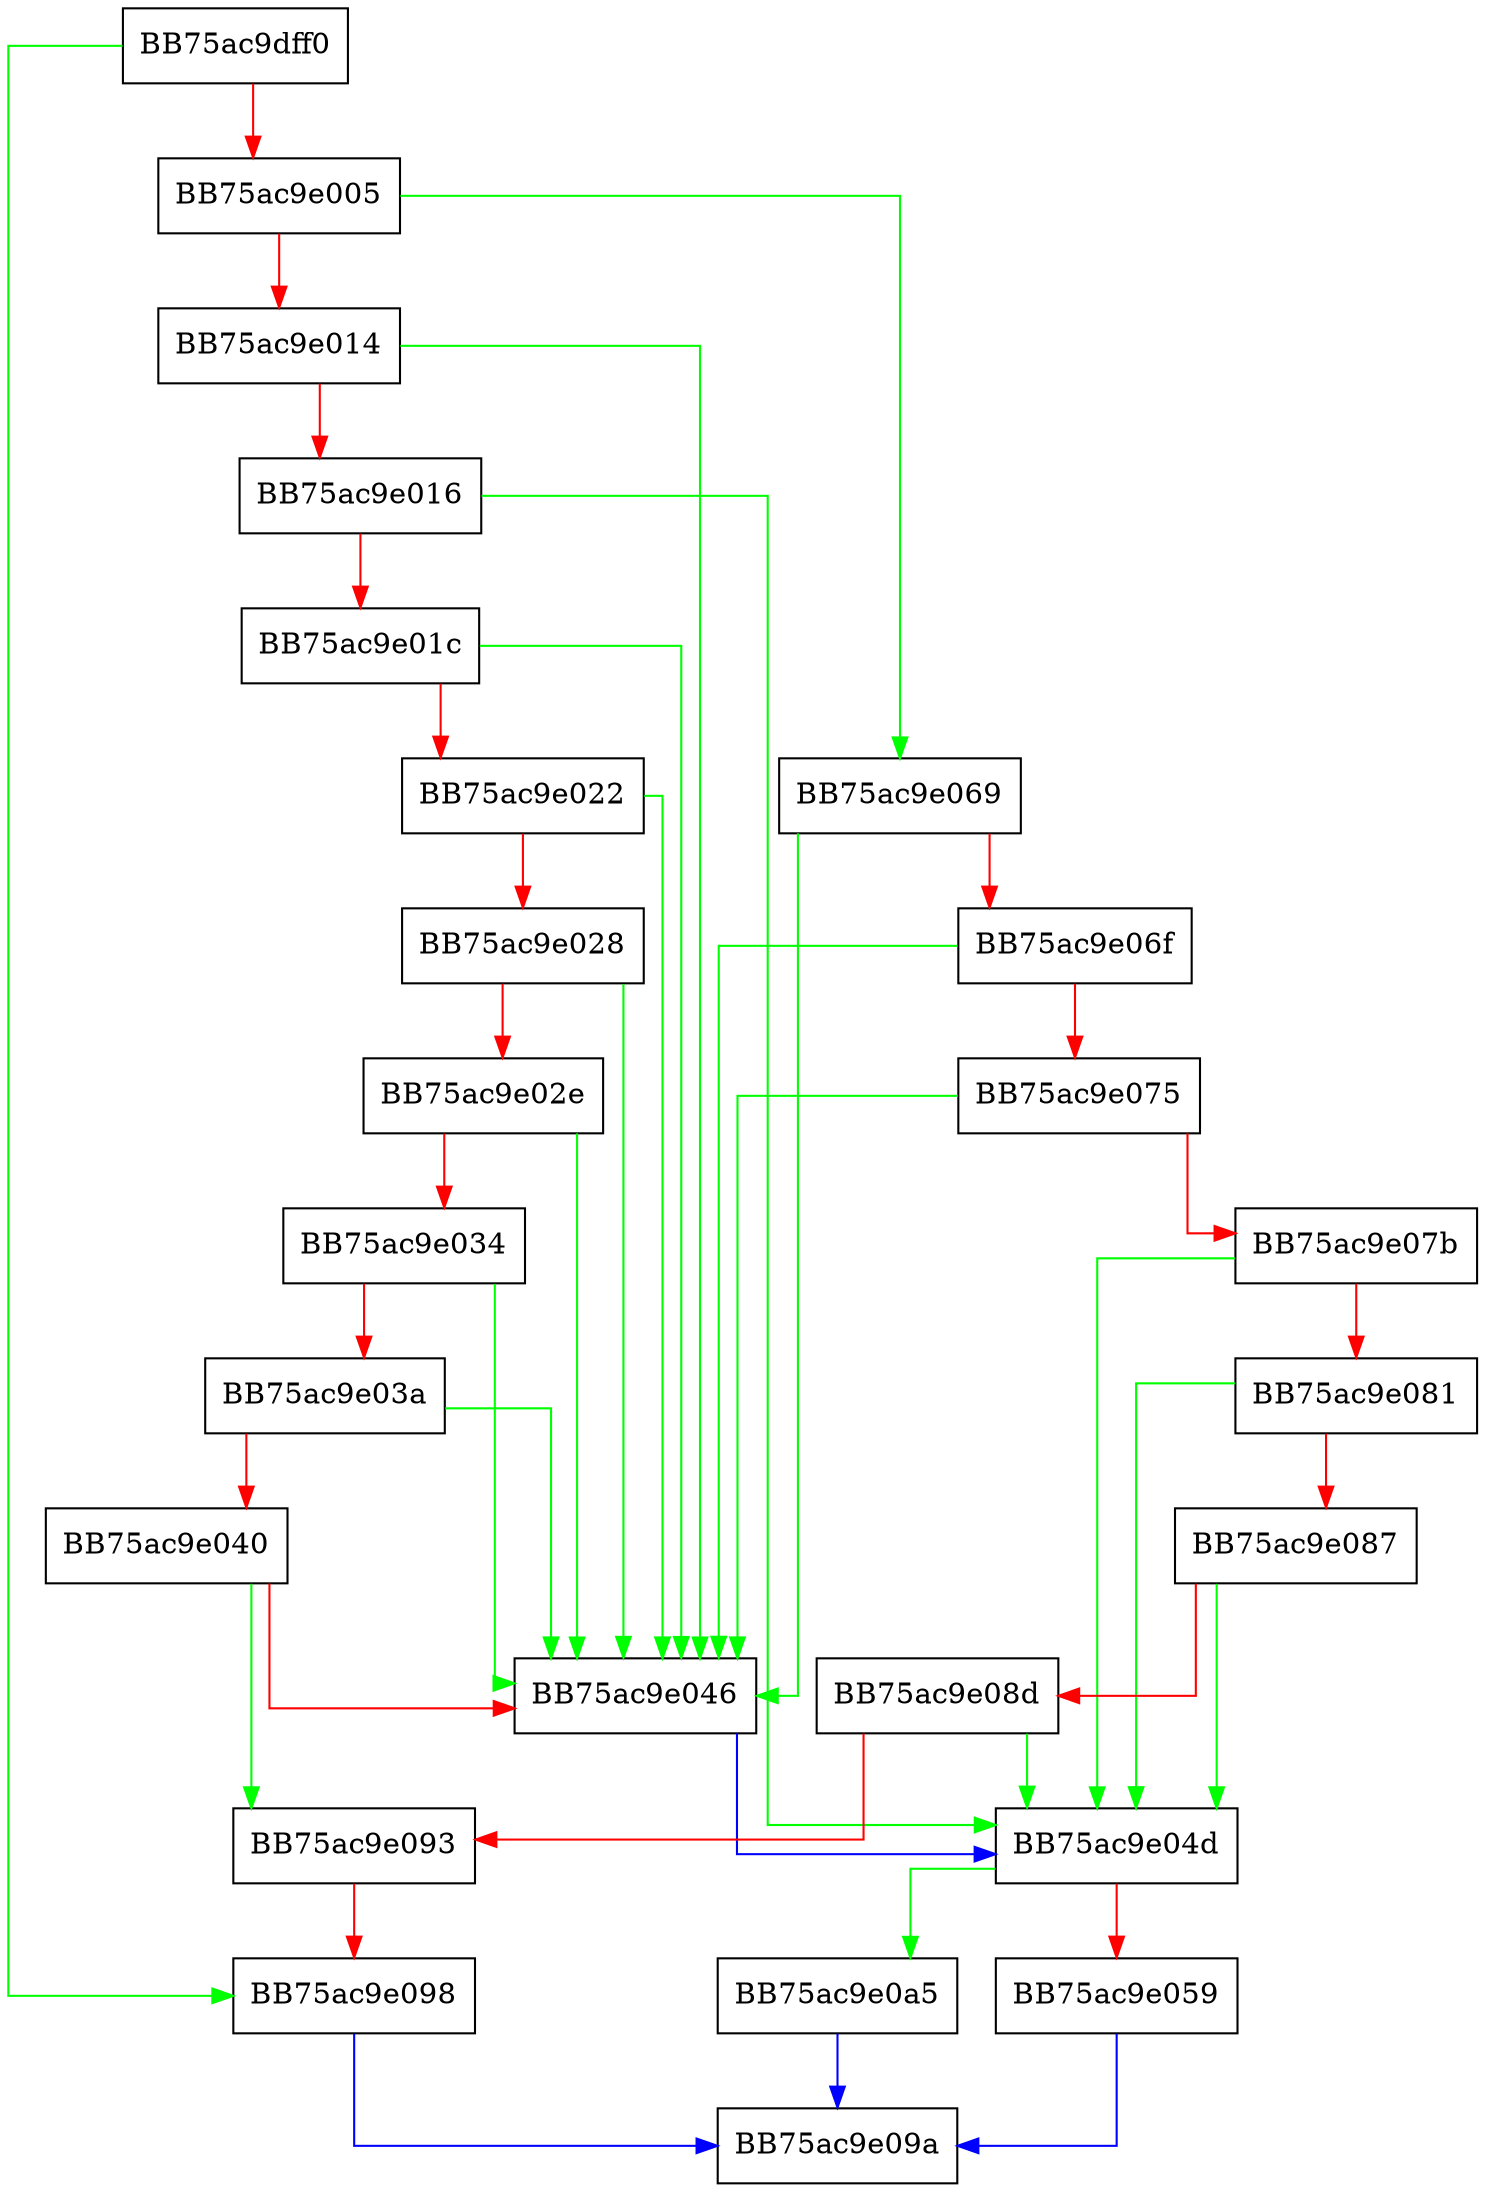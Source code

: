 digraph GetResourceCategory {
  node [shape="box"];
  graph [splines=ortho];
  BB75ac9dff0 -> BB75ac9e098 [color="green"];
  BB75ac9dff0 -> BB75ac9e005 [color="red"];
  BB75ac9e005 -> BB75ac9e069 [color="green"];
  BB75ac9e005 -> BB75ac9e014 [color="red"];
  BB75ac9e014 -> BB75ac9e046 [color="green"];
  BB75ac9e014 -> BB75ac9e016 [color="red"];
  BB75ac9e016 -> BB75ac9e04d [color="green"];
  BB75ac9e016 -> BB75ac9e01c [color="red"];
  BB75ac9e01c -> BB75ac9e046 [color="green"];
  BB75ac9e01c -> BB75ac9e022 [color="red"];
  BB75ac9e022 -> BB75ac9e046 [color="green"];
  BB75ac9e022 -> BB75ac9e028 [color="red"];
  BB75ac9e028 -> BB75ac9e046 [color="green"];
  BB75ac9e028 -> BB75ac9e02e [color="red"];
  BB75ac9e02e -> BB75ac9e046 [color="green"];
  BB75ac9e02e -> BB75ac9e034 [color="red"];
  BB75ac9e034 -> BB75ac9e046 [color="green"];
  BB75ac9e034 -> BB75ac9e03a [color="red"];
  BB75ac9e03a -> BB75ac9e046 [color="green"];
  BB75ac9e03a -> BB75ac9e040 [color="red"];
  BB75ac9e040 -> BB75ac9e093 [color="green"];
  BB75ac9e040 -> BB75ac9e046 [color="red"];
  BB75ac9e046 -> BB75ac9e04d [color="blue"];
  BB75ac9e04d -> BB75ac9e0a5 [color="green"];
  BB75ac9e04d -> BB75ac9e059 [color="red"];
  BB75ac9e059 -> BB75ac9e09a [color="blue"];
  BB75ac9e069 -> BB75ac9e046 [color="green"];
  BB75ac9e069 -> BB75ac9e06f [color="red"];
  BB75ac9e06f -> BB75ac9e046 [color="green"];
  BB75ac9e06f -> BB75ac9e075 [color="red"];
  BB75ac9e075 -> BB75ac9e046 [color="green"];
  BB75ac9e075 -> BB75ac9e07b [color="red"];
  BB75ac9e07b -> BB75ac9e04d [color="green"];
  BB75ac9e07b -> BB75ac9e081 [color="red"];
  BB75ac9e081 -> BB75ac9e04d [color="green"];
  BB75ac9e081 -> BB75ac9e087 [color="red"];
  BB75ac9e087 -> BB75ac9e04d [color="green"];
  BB75ac9e087 -> BB75ac9e08d [color="red"];
  BB75ac9e08d -> BB75ac9e04d [color="green"];
  BB75ac9e08d -> BB75ac9e093 [color="red"];
  BB75ac9e093 -> BB75ac9e098 [color="red"];
  BB75ac9e098 -> BB75ac9e09a [color="blue"];
  BB75ac9e0a5 -> BB75ac9e09a [color="blue"];
}